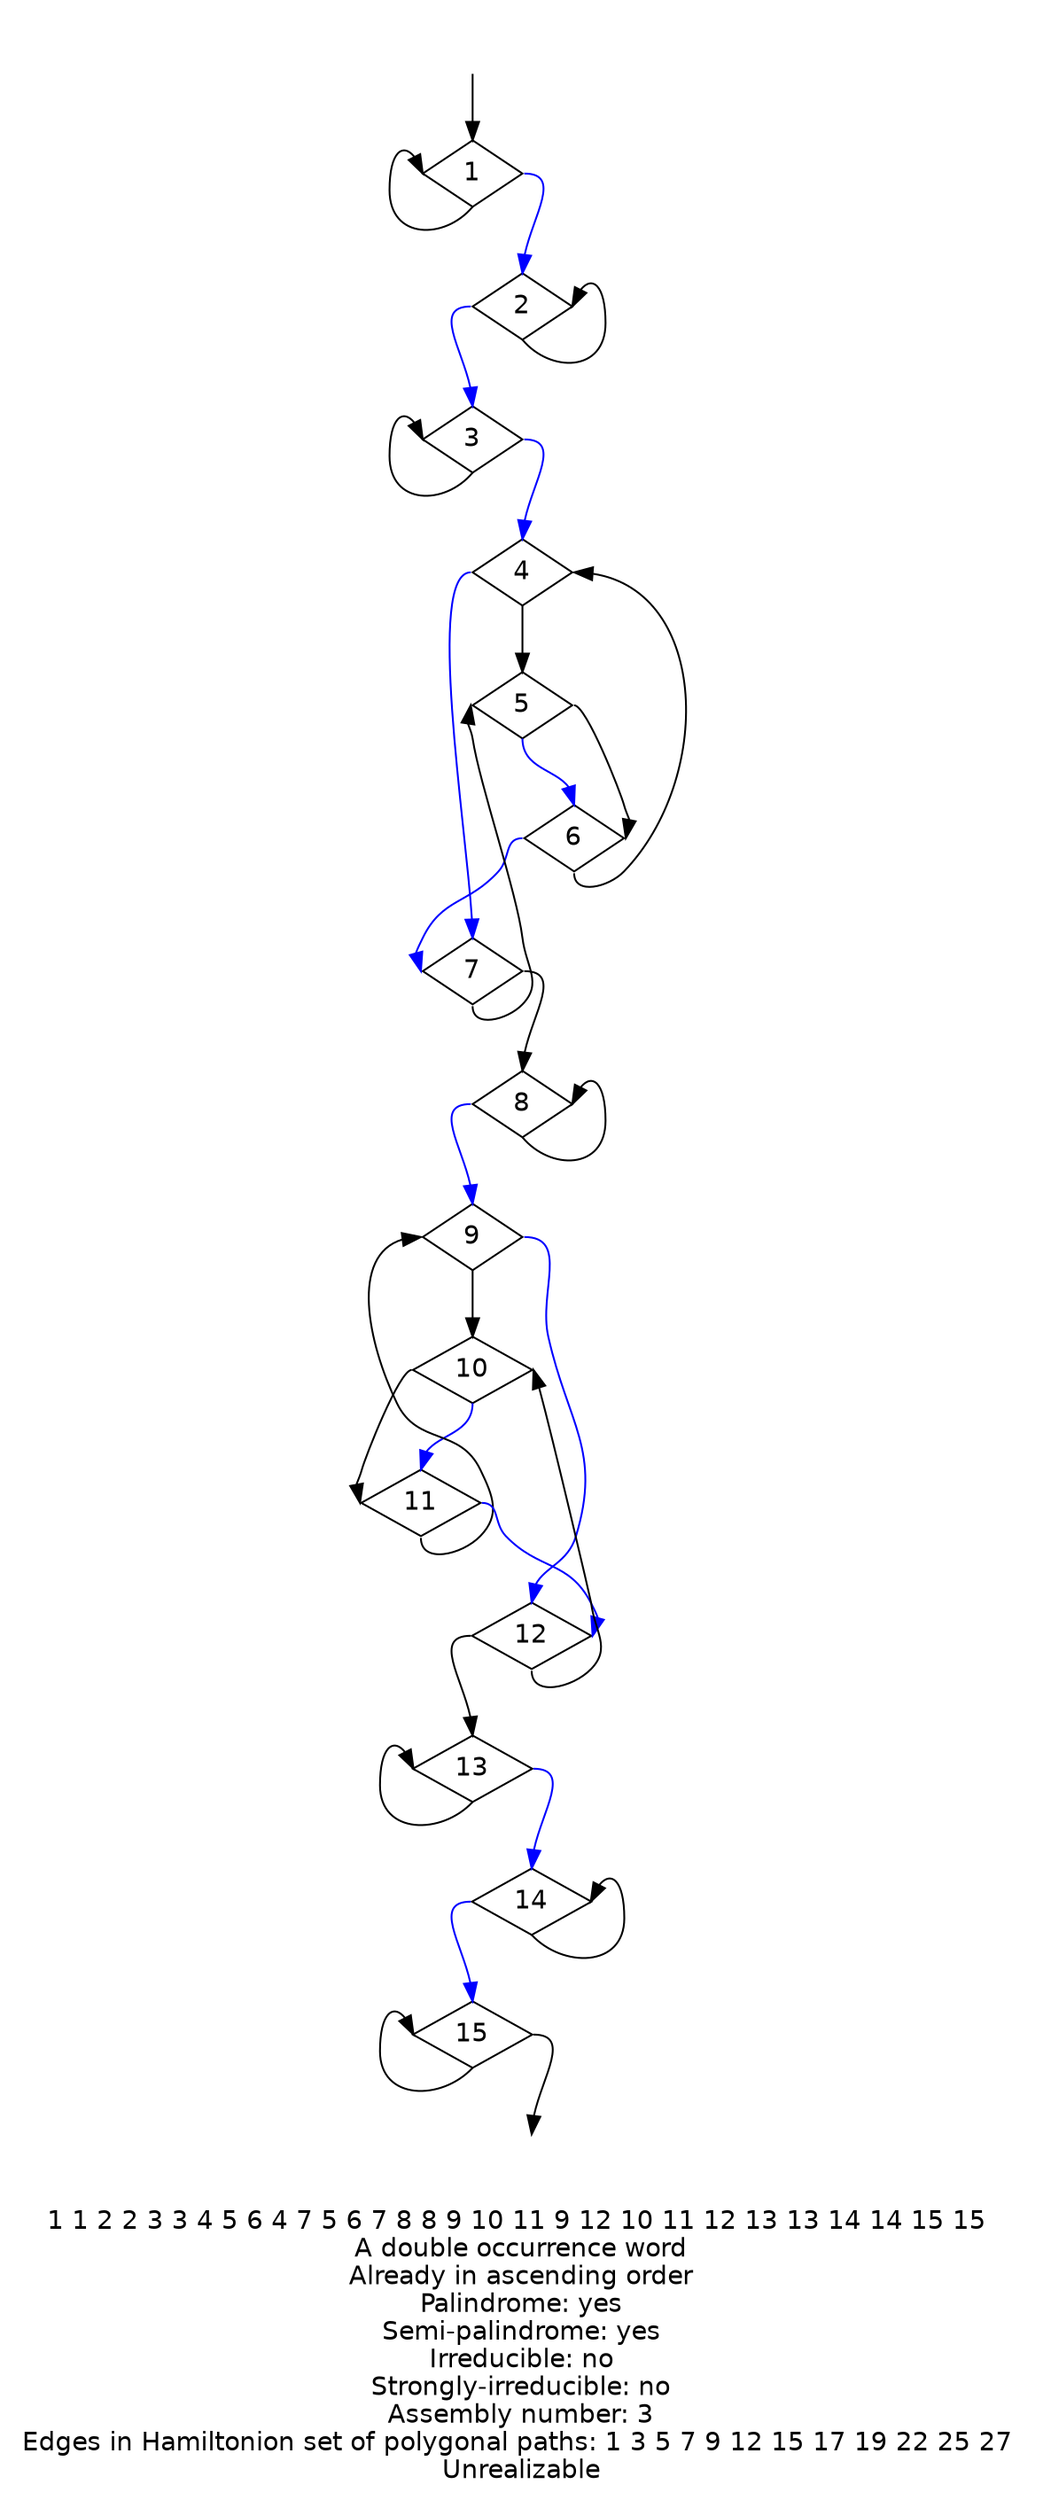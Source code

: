 digraph {
fontname="Helvetica"
node [fontname="Helvetica"]
node [shape=diamond]
label="1 1 2 2 3 3 4 5 6 4 7 5 6 7 8 8 9 10 11 9 12 10 11 12 13 13 14 14 15 15 \nA double occurrence word\nAlready in ascending order\nPalindrome: yes\nSemi-palindrome: yes\nIrreducible: no\nStrongly-irreducible: no\nAssembly number: 3\nEdges in Hamiltonion set of polygonal paths: 1 3 5 7 9 12 15 17 19 22 25 27 \nUnrealizable\n"
a [style="invis"]
b [style="invis"]
a:s -> 1:n
1:s -> 1:w
1:e -> 2:n [color="blue"]
2:s -> 2:e
2:w -> 3:n [color="blue"]
3:s -> 3:w
3:e -> 4:n [color="blue"]
4:s -> 5:n
5:s -> 6:n [color="blue"]
6:s -> 4:e
4:w -> 7:n [color="blue"]
7:s -> 5:w
5:e -> 6:e
6:w -> 7:w [color="blue"]
7:e -> 8:n
8:s -> 8:e
8:w -> 9:n [color="blue"]
9:s -> 10:n
10:s -> 11:n [color="blue"]
11:s -> 9:w
9:e -> 12:n [color="blue"]
12:s -> 10:e
10:w -> 11:w
11:e -> 12:e [color="blue"]
12:w -> 13:n
13:s -> 13:w
13:e -> 14:n [color="blue"]
14:s -> 14:e
14:w -> 15:n [color="blue"]
15:s -> 15:w
15:e -> b:n
}
